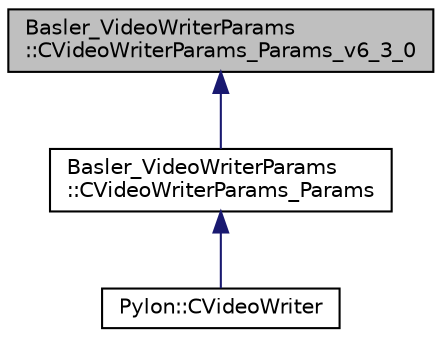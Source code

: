 digraph "Basler_VideoWriterParams::CVideoWriterParams_Params_v6_3_0"
{
  edge [fontname="Helvetica",fontsize="10",labelfontname="Helvetica",labelfontsize="10"];
  node [fontname="Helvetica",fontsize="10",shape=record];
  Node1 [label="Basler_VideoWriterParams\l::CVideoWriterParams_Params_v6_3_0",height=0.2,width=0.4,color="black", fillcolor="grey75", style="filled", fontcolor="black"];
  Node1 -> Node2 [dir="back",color="midnightblue",fontsize="10",style="solid",fontname="Helvetica"];
  Node2 [label="Basler_VideoWriterParams\l::CVideoWriterParams_Params",height=0.2,width=0.4,color="black", fillcolor="white", style="filled",URL="$class_basler___video_writer_params_1_1_c_video_writer_params___params.html",tooltip="A parameter class containing all parameters as members that are available for Video Writer..."];
  Node2 -> Node3 [dir="back",color="midnightblue",fontsize="10",style="solid",fontname="Helvetica"];
  Node3 [label="Pylon::CVideoWriter",height=0.2,width=0.4,color="black", fillcolor="white", style="filled",URL="$class_pylon_1_1_c_video_writer.html",tooltip="Supports writing video files. "];
}
